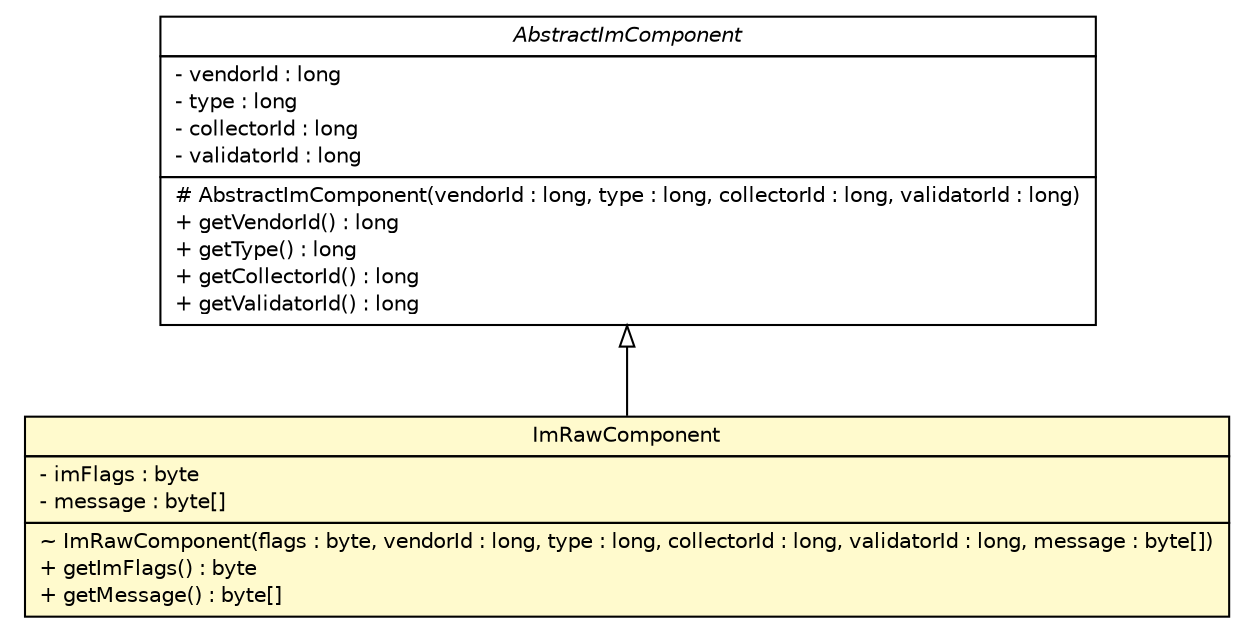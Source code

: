 #!/usr/local/bin/dot
#
# Class diagram 
# Generated by UMLGraph version R5_6 (http://www.umlgraph.org/)
#

digraph G {
	edge [fontname="Helvetica",fontsize=10,labelfontname="Helvetica",labelfontsize=10];
	node [fontname="Helvetica",fontsize=10,shape=plaintext];
	nodesep=0.25;
	ranksep=0.5;
	// de.hsbremen.tc.tnc.im.adapter.data.AbstractImComponent
	c3849 [label=<<table title="de.hsbremen.tc.tnc.im.adapter.data.AbstractImComponent" border="0" cellborder="1" cellspacing="0" cellpadding="2" port="p" href="./AbstractImComponent.html">
		<tr><td><table border="0" cellspacing="0" cellpadding="1">
<tr><td align="center" balign="center"><font face="Helvetica-Oblique"> AbstractImComponent </font></td></tr>
		</table></td></tr>
		<tr><td><table border="0" cellspacing="0" cellpadding="1">
<tr><td align="left" balign="left"> - vendorId : long </td></tr>
<tr><td align="left" balign="left"> - type : long </td></tr>
<tr><td align="left" balign="left"> - collectorId : long </td></tr>
<tr><td align="left" balign="left"> - validatorId : long </td></tr>
		</table></td></tr>
		<tr><td><table border="0" cellspacing="0" cellpadding="1">
<tr><td align="left" balign="left"> # AbstractImComponent(vendorId : long, type : long, collectorId : long, validatorId : long) </td></tr>
<tr><td align="left" balign="left"> + getVendorId() : long </td></tr>
<tr><td align="left" balign="left"> + getType() : long </td></tr>
<tr><td align="left" balign="left"> + getCollectorId() : long </td></tr>
<tr><td align="left" balign="left"> + getValidatorId() : long </td></tr>
		</table></td></tr>
		</table>>, URL="./AbstractImComponent.html", fontname="Helvetica", fontcolor="black", fontsize=10.0];
	// de.hsbremen.tc.tnc.im.adapter.data.ImRawComponent
	c3852 [label=<<table title="de.hsbremen.tc.tnc.im.adapter.data.ImRawComponent" border="0" cellborder="1" cellspacing="0" cellpadding="2" port="p" bgcolor="lemonChiffon" href="./ImRawComponent.html">
		<tr><td><table border="0" cellspacing="0" cellpadding="1">
<tr><td align="center" balign="center"> ImRawComponent </td></tr>
		</table></td></tr>
		<tr><td><table border="0" cellspacing="0" cellpadding="1">
<tr><td align="left" balign="left"> - imFlags : byte </td></tr>
<tr><td align="left" balign="left"> - message : byte[] </td></tr>
		</table></td></tr>
		<tr><td><table border="0" cellspacing="0" cellpadding="1">
<tr><td align="left" balign="left"> ~ ImRawComponent(flags : byte, vendorId : long, type : long, collectorId : long, validatorId : long, message : byte[]) </td></tr>
<tr><td align="left" balign="left"> + getImFlags() : byte </td></tr>
<tr><td align="left" balign="left"> + getMessage() : byte[] </td></tr>
		</table></td></tr>
		</table>>, URL="./ImRawComponent.html", fontname="Helvetica", fontcolor="black", fontsize=10.0];
	//de.hsbremen.tc.tnc.im.adapter.data.ImRawComponent extends de.hsbremen.tc.tnc.im.adapter.data.AbstractImComponent
	c3849:p -> c3852:p [dir=back,arrowtail=empty];
}

